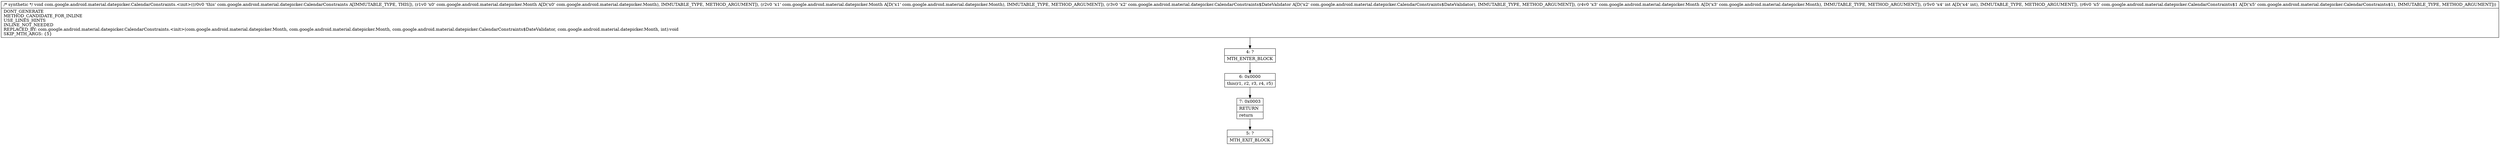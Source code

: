 digraph "CFG forcom.google.android.material.datepicker.CalendarConstraints.\<init\>(Lcom\/google\/android\/material\/datepicker\/Month;Lcom\/google\/android\/material\/datepicker\/Month;Lcom\/google\/android\/material\/datepicker\/CalendarConstraints$DateValidator;Lcom\/google\/android\/material\/datepicker\/Month;ILcom\/google\/android\/material\/datepicker\/CalendarConstraints$1;)V" {
Node_4 [shape=record,label="{4\:\ ?|MTH_ENTER_BLOCK\l}"];
Node_6 [shape=record,label="{6\:\ 0x0000|this(r1, r2, r3, r4, r5)\l}"];
Node_7 [shape=record,label="{7\:\ 0x0003|RETURN\l|return\l}"];
Node_5 [shape=record,label="{5\:\ ?|MTH_EXIT_BLOCK\l}"];
MethodNode[shape=record,label="{\/* synthetic *\/ void com.google.android.material.datepicker.CalendarConstraints.\<init\>((r0v0 'this' com.google.android.material.datepicker.CalendarConstraints A[IMMUTABLE_TYPE, THIS]), (r1v0 'x0' com.google.android.material.datepicker.Month A[D('x0' com.google.android.material.datepicker.Month), IMMUTABLE_TYPE, METHOD_ARGUMENT]), (r2v0 'x1' com.google.android.material.datepicker.Month A[D('x1' com.google.android.material.datepicker.Month), IMMUTABLE_TYPE, METHOD_ARGUMENT]), (r3v0 'x2' com.google.android.material.datepicker.CalendarConstraints$DateValidator A[D('x2' com.google.android.material.datepicker.CalendarConstraints$DateValidator), IMMUTABLE_TYPE, METHOD_ARGUMENT]), (r4v0 'x3' com.google.android.material.datepicker.Month A[D('x3' com.google.android.material.datepicker.Month), IMMUTABLE_TYPE, METHOD_ARGUMENT]), (r5v0 'x4' int A[D('x4' int), IMMUTABLE_TYPE, METHOD_ARGUMENT]), (r6v0 'x5' com.google.android.material.datepicker.CalendarConstraints$1 A[D('x5' com.google.android.material.datepicker.CalendarConstraints$1), IMMUTABLE_TYPE, METHOD_ARGUMENT]))  | DONT_GENERATE\lMETHOD_CANDIDATE_FOR_INLINE\lUSE_LINES_HINTS\lINLINE_NOT_NEEDED\lREPLACED_BY: com.google.android.material.datepicker.CalendarConstraints.\<init\>(com.google.android.material.datepicker.Month, com.google.android.material.datepicker.Month, com.google.android.material.datepicker.CalendarConstraints$DateValidator, com.google.android.material.datepicker.Month, int):void\lSKIP_MTH_ARGS: \{5\}\l}"];
MethodNode -> Node_4;Node_4 -> Node_6;
Node_6 -> Node_7;
Node_7 -> Node_5;
}

